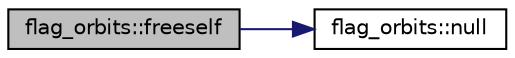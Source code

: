 digraph "flag_orbits::freeself"
{
  edge [fontname="Helvetica",fontsize="10",labelfontname="Helvetica",labelfontsize="10"];
  node [fontname="Helvetica",fontsize="10",shape=record];
  rankdir="LR";
  Node7 [label="flag_orbits::freeself",height=0.2,width=0.4,color="black", fillcolor="grey75", style="filled", fontcolor="black"];
  Node7 -> Node8 [color="midnightblue",fontsize="10",style="solid",fontname="Helvetica"];
  Node8 [label="flag_orbits::null",height=0.2,width=0.4,color="black", fillcolor="white", style="filled",URL="$d4/d77/classflag__orbits.html#ac4838e24c9f7bde2bcf960be531285ce"];
}
